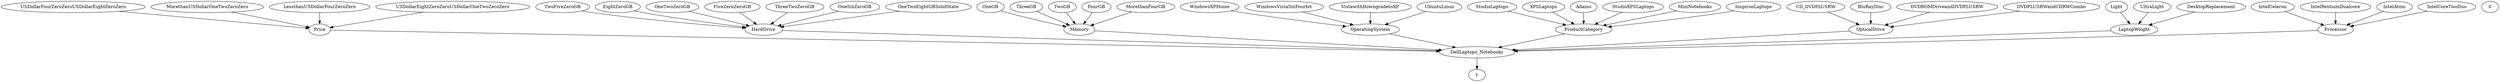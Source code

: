 digraph G {
  Light;
  WindowsXPHome;
  StudioLaptops;
  TwoFiveZeroGB;
  OneGB;
  CD_DVDPLUSRW;
  Price;
  XPSLaptops;
  LaptopWeight;
  BluRayDisc;
  EightZeroGB;
  HardDrive;
  Adamo;
  IntelCeleron;
  Memory;
  ThreeGB;
  OperatingSystem;
  OneTwoZeroGB;
  FiveZeroZeroGB;
  StudioXPSLaptops;
  WindowsVistaSixFourbit;
  0;
  DVDROMDriveandDVDPLUSRW;
  IntelPentiumDualcore;
  ProductCategory;
  1;
  ThreeTwoZeroGB;
  MiniNotebooks;
  DellLaptops_Notebooks;
  VistawithDowngradetoXP;
  DVDPLUSRWandCDRWCombo;
  OneSixZeroGB;
  TwoGB;
  UltraLight;
  FourGB;
  MorethanFourGB;
  USDollarFourZeroZeroUSDollarEightZeroZero;
  UbuntuLinux;
  MorethanUSDollarOneTwoZeroZero;
  IntelAtom;
  IntelCoreTwoDuo;
  OpticalDrive;
  Processor;
  DesktopReplacement;
  LessthanUSDollarFourZeroZero;
  InspironLaptops;
  USDollarEightZeroZeroUSDollarOneTwoZeroZero;
  OneTwoEightGBSolidState;
  DellLaptops_Notebooks -> 1;
  CD_DVDPLUSRW -> OpticalDrive;
  BluRayDisc -> OpticalDrive;
  Light -> LaptopWeight;
  Processor -> DellLaptops_Notebooks;
  OneTwoEightGBSolidState -> HardDrive;
  WindowsXPHome -> OperatingSystem;
  IntelAtom -> Processor;
  InspironLaptops -> ProductCategory;
  UbuntuLinux -> OperatingSystem;
  Memory -> DellLaptops_Notebooks;
  TwoGB -> Memory;
  Price -> DellLaptops_Notebooks;
  StudioXPSLaptops -> ProductCategory;
  IntelPentiumDualcore -> Processor;
  OpticalDrive -> DellLaptops_Notebooks;
  USDollarFourZeroZeroUSDollarEightZeroZero -> Price;
  StudioLaptops -> ProductCategory;
  MorethanFourGB -> Memory;
  DVDPLUSRWandCDRWCombo -> OpticalDrive;
  ProductCategory -> DellLaptops_Notebooks;
  USDollarEightZeroZeroUSDollarOneTwoZeroZero -> Price;
  VistawithDowngradetoXP -> OperatingSystem;
  IntelCeleron -> Processor;
  LessthanUSDollarFourZeroZero -> Price;
  TwoFiveZeroGB -> HardDrive;
  MiniNotebooks -> ProductCategory;
  MorethanUSDollarOneTwoZeroZero -> Price;
  FiveZeroZeroGB -> HardDrive;
  LaptopWeight -> DellLaptops_Notebooks;
  ThreeTwoZeroGB -> HardDrive;
  UltraLight -> LaptopWeight;
  DesktopReplacement -> LaptopWeight;
  FourGB -> Memory;
  XPSLaptops -> ProductCategory;
  OneSixZeroGB -> HardDrive;
  DVDROMDriveandDVDPLUSRW -> OpticalDrive;
  HardDrive -> DellLaptops_Notebooks;
  ThreeGB -> Memory;
  Adamo -> ProductCategory;
  OneTwoZeroGB -> HardDrive;
  WindowsVistaSixFourbit -> OperatingSystem;
  OperatingSystem -> DellLaptops_Notebooks;
  OneGB -> Memory;
  EightZeroGB -> HardDrive;
  IntelCoreTwoDuo -> Processor;
}
